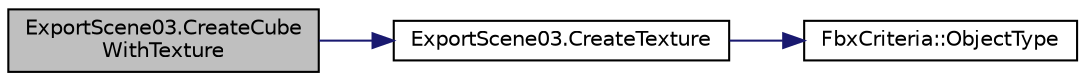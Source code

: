 digraph "ExportScene03.CreateCubeWithTexture"
{
  edge [fontname="Helvetica",fontsize="10",labelfontname="Helvetica",labelfontsize="10"];
  node [fontname="Helvetica",fontsize="10",shape=record];
  rankdir="LR";
  Node9 [label="ExportScene03.CreateCube\lWithTexture",height=0.2,width=0.4,color="black", fillcolor="grey75", style="filled", fontcolor="black"];
  Node9 -> Node10 [color="midnightblue",fontsize="10",style="solid",fontname="Helvetica"];
  Node10 [label="ExportScene03.CreateTexture",height=0.2,width=0.4,color="black", fillcolor="white", style="filled",URL="$namespace_export_scene03.html#a31fdba5cdc721d7ab9f9e8ed00c60a1a"];
  Node10 -> Node11 [color="midnightblue",fontsize="10",style="solid",fontname="Helvetica"];
  Node11 [label="FbxCriteria::ObjectType",height=0.2,width=0.4,color="black", fillcolor="white", style="filled",URL="$class_fbx_criteria.html#a760d66022a8febcd3fd0c5fbbb534023"];
}
